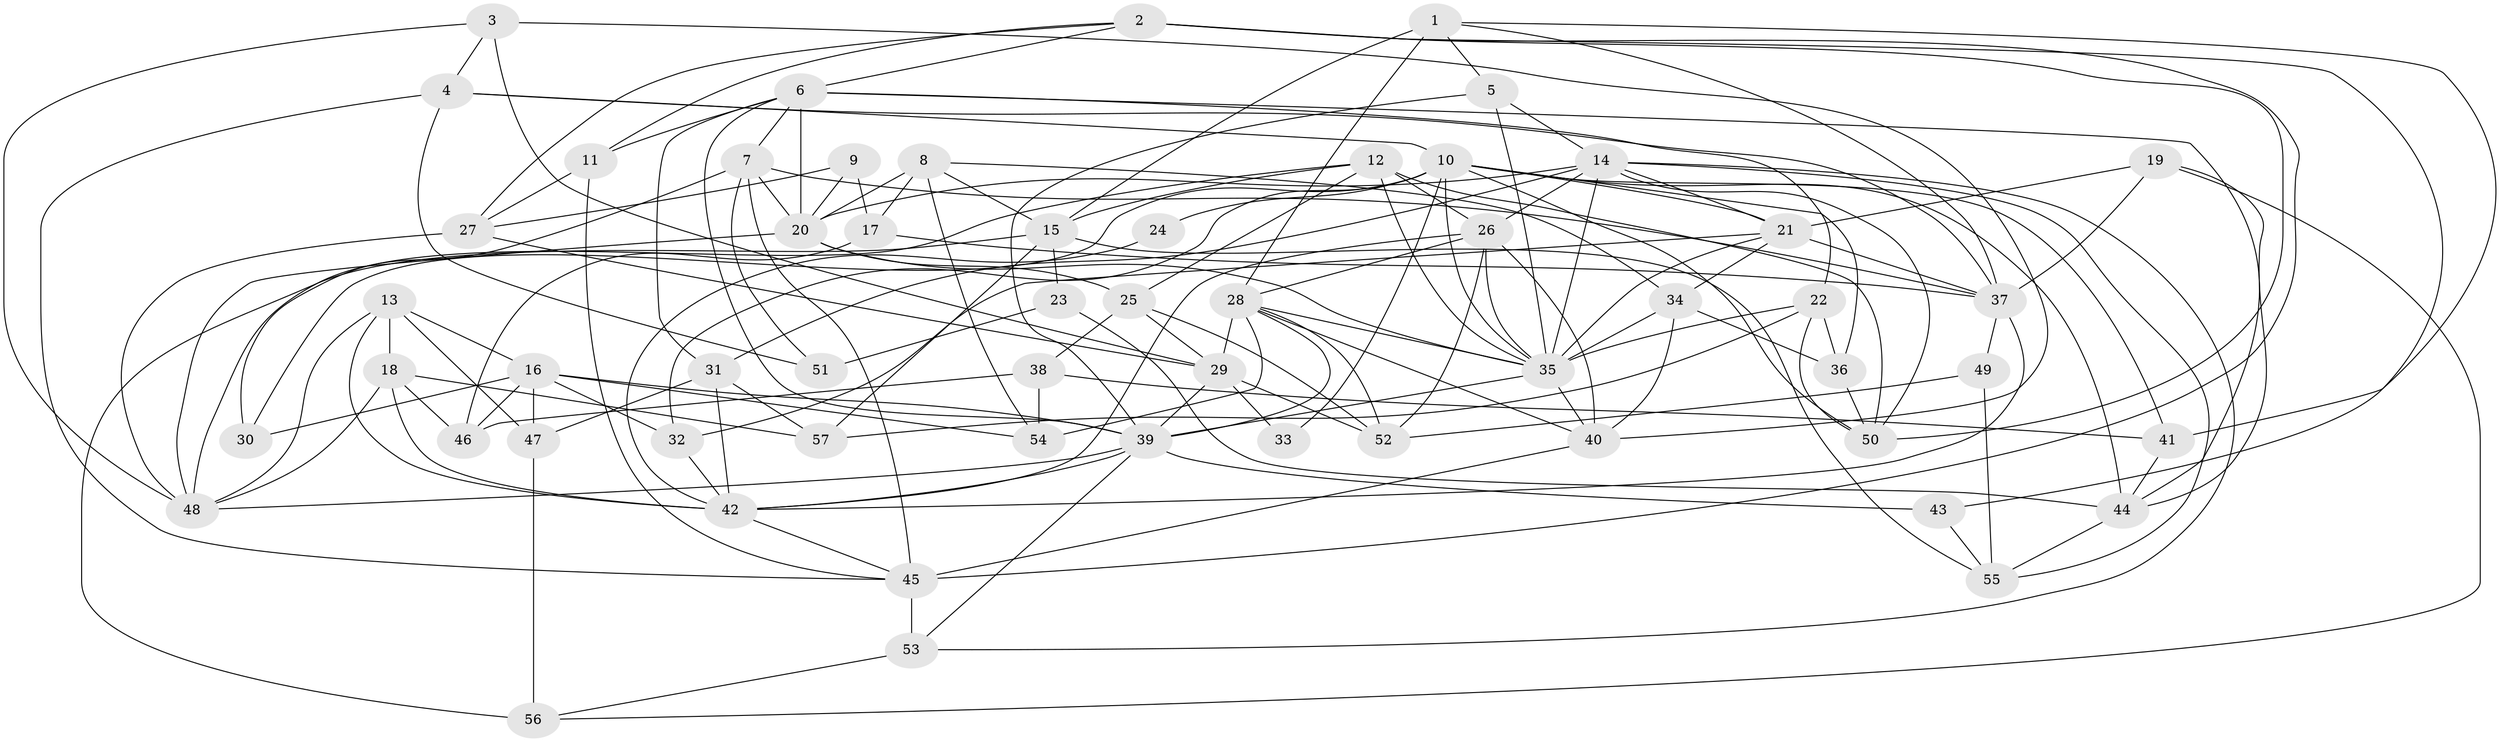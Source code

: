 // original degree distribution, {4: 0.3157894736842105, 3: 0.2631578947368421, 5: 0.21929824561403508, 6: 0.08771929824561403, 2: 0.09649122807017543, 7: 0.008771929824561403, 8: 0.008771929824561403}
// Generated by graph-tools (version 1.1) at 2025/02/03/09/25 03:02:07]
// undirected, 57 vertices, 155 edges
graph export_dot {
graph [start="1"]
  node [color=gray90,style=filled];
  1;
  2;
  3;
  4;
  5;
  6;
  7;
  8;
  9;
  10;
  11;
  12;
  13;
  14;
  15;
  16;
  17;
  18;
  19;
  20;
  21;
  22;
  23;
  24;
  25;
  26;
  27;
  28;
  29;
  30;
  31;
  32;
  33;
  34;
  35;
  36;
  37;
  38;
  39;
  40;
  41;
  42;
  43;
  44;
  45;
  46;
  47;
  48;
  49;
  50;
  51;
  52;
  53;
  54;
  55;
  56;
  57;
  1 -- 5 [weight=1.0];
  1 -- 15 [weight=2.0];
  1 -- 28 [weight=1.0];
  1 -- 37 [weight=1.0];
  1 -- 41 [weight=1.0];
  2 -- 6 [weight=1.0];
  2 -- 11 [weight=1.0];
  2 -- 27 [weight=1.0];
  2 -- 43 [weight=1.0];
  2 -- 45 [weight=1.0];
  2 -- 50 [weight=1.0];
  3 -- 4 [weight=1.0];
  3 -- 29 [weight=1.0];
  3 -- 40 [weight=1.0];
  3 -- 48 [weight=1.0];
  4 -- 10 [weight=1.0];
  4 -- 37 [weight=1.0];
  4 -- 45 [weight=1.0];
  4 -- 51 [weight=1.0];
  5 -- 14 [weight=1.0];
  5 -- 35 [weight=1.0];
  5 -- 39 [weight=1.0];
  6 -- 7 [weight=1.0];
  6 -- 11 [weight=1.0];
  6 -- 20 [weight=1.0];
  6 -- 22 [weight=2.0];
  6 -- 31 [weight=1.0];
  6 -- 39 [weight=1.0];
  6 -- 44 [weight=1.0];
  7 -- 20 [weight=1.0];
  7 -- 30 [weight=1.0];
  7 -- 37 [weight=1.0];
  7 -- 45 [weight=1.0];
  7 -- 51 [weight=1.0];
  8 -- 15 [weight=1.0];
  8 -- 17 [weight=1.0];
  8 -- 20 [weight=1.0];
  8 -- 34 [weight=1.0];
  8 -- 54 [weight=1.0];
  9 -- 17 [weight=2.0];
  9 -- 20 [weight=1.0];
  9 -- 27 [weight=1.0];
  10 -- 21 [weight=1.0];
  10 -- 24 [weight=1.0];
  10 -- 30 [weight=1.0];
  10 -- 32 [weight=1.0];
  10 -- 33 [weight=1.0];
  10 -- 35 [weight=1.0];
  10 -- 36 [weight=1.0];
  10 -- 41 [weight=1.0];
  10 -- 44 [weight=1.0];
  10 -- 50 [weight=1.0];
  11 -- 27 [weight=1.0];
  11 -- 45 [weight=1.0];
  12 -- 15 [weight=1.0];
  12 -- 25 [weight=1.0];
  12 -- 26 [weight=1.0];
  12 -- 35 [weight=1.0];
  12 -- 48 [weight=1.0];
  12 -- 50 [weight=1.0];
  13 -- 16 [weight=1.0];
  13 -- 18 [weight=1.0];
  13 -- 42 [weight=2.0];
  13 -- 47 [weight=1.0];
  13 -- 48 [weight=1.0];
  14 -- 20 [weight=1.0];
  14 -- 21 [weight=1.0];
  14 -- 26 [weight=1.0];
  14 -- 31 [weight=1.0];
  14 -- 35 [weight=1.0];
  14 -- 50 [weight=1.0];
  14 -- 53 [weight=1.0];
  14 -- 55 [weight=1.0];
  15 -- 23 [weight=1.0];
  15 -- 55 [weight=1.0];
  15 -- 56 [weight=1.0];
  15 -- 57 [weight=1.0];
  16 -- 30 [weight=1.0];
  16 -- 32 [weight=1.0];
  16 -- 39 [weight=1.0];
  16 -- 46 [weight=1.0];
  16 -- 47 [weight=1.0];
  16 -- 54 [weight=1.0];
  17 -- 37 [weight=1.0];
  17 -- 46 [weight=1.0];
  18 -- 42 [weight=2.0];
  18 -- 46 [weight=2.0];
  18 -- 48 [weight=1.0];
  18 -- 57 [weight=1.0];
  19 -- 21 [weight=1.0];
  19 -- 37 [weight=1.0];
  19 -- 44 [weight=1.0];
  19 -- 56 [weight=1.0];
  20 -- 25 [weight=1.0];
  20 -- 35 [weight=1.0];
  20 -- 48 [weight=1.0];
  21 -- 32 [weight=1.0];
  21 -- 34 [weight=1.0];
  21 -- 35 [weight=1.0];
  21 -- 37 [weight=1.0];
  22 -- 35 [weight=1.0];
  22 -- 36 [weight=1.0];
  22 -- 50 [weight=1.0];
  22 -- 57 [weight=1.0];
  23 -- 44 [weight=1.0];
  23 -- 51 [weight=1.0];
  24 -- 42 [weight=1.0];
  25 -- 29 [weight=1.0];
  25 -- 38 [weight=1.0];
  25 -- 52 [weight=1.0];
  26 -- 28 [weight=2.0];
  26 -- 35 [weight=1.0];
  26 -- 40 [weight=1.0];
  26 -- 42 [weight=3.0];
  26 -- 52 [weight=1.0];
  27 -- 29 [weight=1.0];
  27 -- 48 [weight=1.0];
  28 -- 29 [weight=1.0];
  28 -- 35 [weight=1.0];
  28 -- 39 [weight=1.0];
  28 -- 40 [weight=1.0];
  28 -- 52 [weight=1.0];
  28 -- 54 [weight=2.0];
  29 -- 33 [weight=1.0];
  29 -- 39 [weight=1.0];
  29 -- 52 [weight=1.0];
  31 -- 42 [weight=1.0];
  31 -- 47 [weight=1.0];
  31 -- 57 [weight=1.0];
  32 -- 42 [weight=1.0];
  34 -- 35 [weight=1.0];
  34 -- 36 [weight=1.0];
  34 -- 40 [weight=1.0];
  35 -- 39 [weight=1.0];
  35 -- 40 [weight=1.0];
  36 -- 50 [weight=1.0];
  37 -- 42 [weight=1.0];
  37 -- 49 [weight=1.0];
  38 -- 41 [weight=1.0];
  38 -- 46 [weight=1.0];
  38 -- 54 [weight=1.0];
  39 -- 42 [weight=1.0];
  39 -- 43 [weight=1.0];
  39 -- 48 [weight=1.0];
  39 -- 53 [weight=1.0];
  40 -- 45 [weight=1.0];
  41 -- 44 [weight=1.0];
  42 -- 45 [weight=1.0];
  43 -- 55 [weight=1.0];
  44 -- 55 [weight=1.0];
  45 -- 53 [weight=2.0];
  47 -- 56 [weight=2.0];
  49 -- 52 [weight=1.0];
  49 -- 55 [weight=1.0];
  53 -- 56 [weight=1.0];
}

